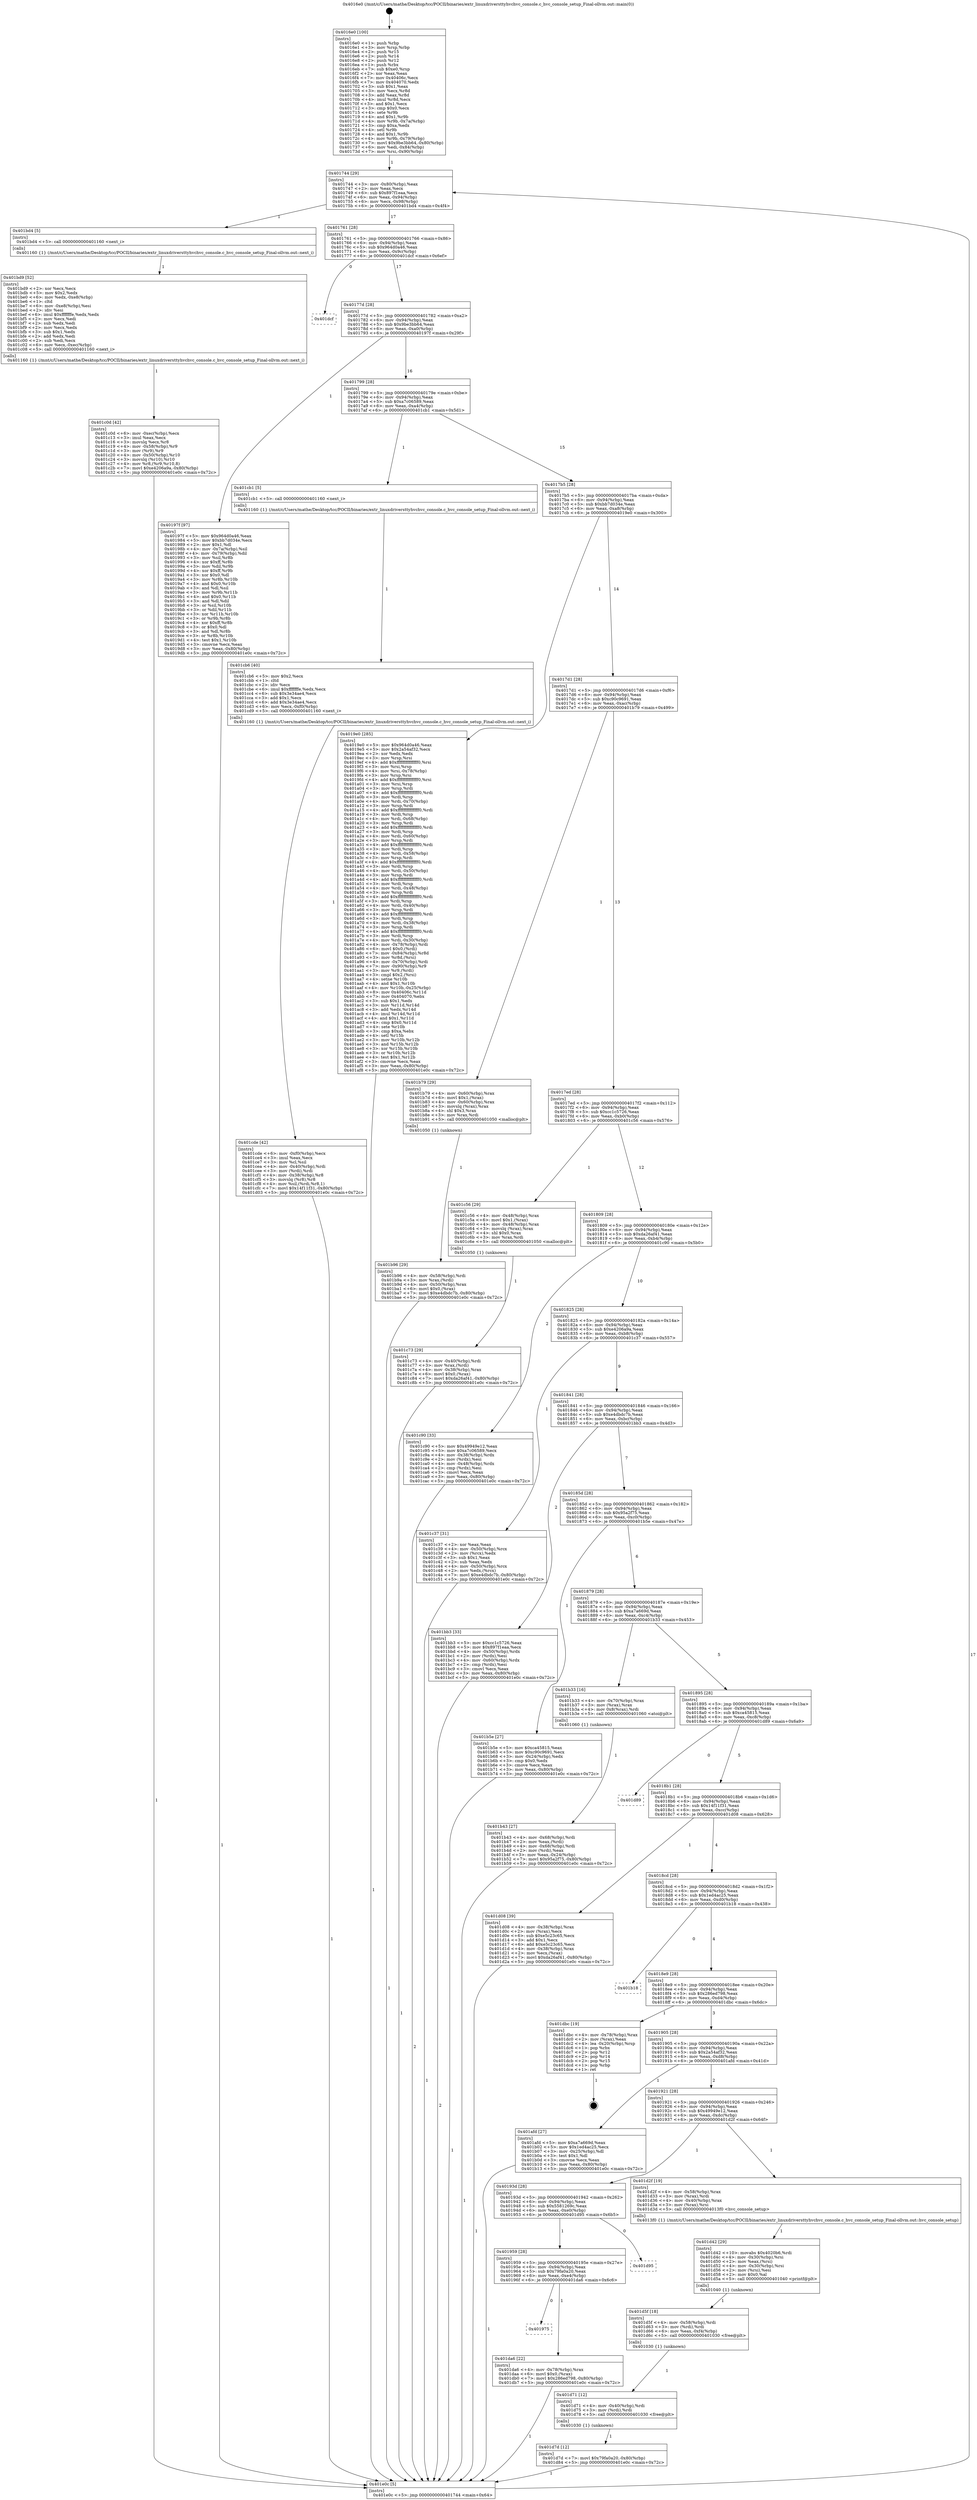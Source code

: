 digraph "0x4016e0" {
  label = "0x4016e0 (/mnt/c/Users/mathe/Desktop/tcc/POCII/binaries/extr_linuxdriversttyhvchvc_console.c_hvc_console_setup_Final-ollvm.out::main(0))"
  labelloc = "t"
  node[shape=record]

  Entry [label="",width=0.3,height=0.3,shape=circle,fillcolor=black,style=filled]
  "0x401744" [label="{
     0x401744 [29]\l
     | [instrs]\l
     &nbsp;&nbsp;0x401744 \<+3\>: mov -0x80(%rbp),%eax\l
     &nbsp;&nbsp;0x401747 \<+2\>: mov %eax,%ecx\l
     &nbsp;&nbsp;0x401749 \<+6\>: sub $0x897f1eaa,%ecx\l
     &nbsp;&nbsp;0x40174f \<+6\>: mov %eax,-0x94(%rbp)\l
     &nbsp;&nbsp;0x401755 \<+6\>: mov %ecx,-0x98(%rbp)\l
     &nbsp;&nbsp;0x40175b \<+6\>: je 0000000000401bd4 \<main+0x4f4\>\l
  }"]
  "0x401bd4" [label="{
     0x401bd4 [5]\l
     | [instrs]\l
     &nbsp;&nbsp;0x401bd4 \<+5\>: call 0000000000401160 \<next_i\>\l
     | [calls]\l
     &nbsp;&nbsp;0x401160 \{1\} (/mnt/c/Users/mathe/Desktop/tcc/POCII/binaries/extr_linuxdriversttyhvchvc_console.c_hvc_console_setup_Final-ollvm.out::next_i)\l
  }"]
  "0x401761" [label="{
     0x401761 [28]\l
     | [instrs]\l
     &nbsp;&nbsp;0x401761 \<+5\>: jmp 0000000000401766 \<main+0x86\>\l
     &nbsp;&nbsp;0x401766 \<+6\>: mov -0x94(%rbp),%eax\l
     &nbsp;&nbsp;0x40176c \<+5\>: sub $0x964d0a46,%eax\l
     &nbsp;&nbsp;0x401771 \<+6\>: mov %eax,-0x9c(%rbp)\l
     &nbsp;&nbsp;0x401777 \<+6\>: je 0000000000401dcf \<main+0x6ef\>\l
  }"]
  Exit [label="",width=0.3,height=0.3,shape=circle,fillcolor=black,style=filled,peripheries=2]
  "0x401dcf" [label="{
     0x401dcf\l
  }", style=dashed]
  "0x40177d" [label="{
     0x40177d [28]\l
     | [instrs]\l
     &nbsp;&nbsp;0x40177d \<+5\>: jmp 0000000000401782 \<main+0xa2\>\l
     &nbsp;&nbsp;0x401782 \<+6\>: mov -0x94(%rbp),%eax\l
     &nbsp;&nbsp;0x401788 \<+5\>: sub $0x9be3bb64,%eax\l
     &nbsp;&nbsp;0x40178d \<+6\>: mov %eax,-0xa0(%rbp)\l
     &nbsp;&nbsp;0x401793 \<+6\>: je 000000000040197f \<main+0x29f\>\l
  }"]
  "0x401975" [label="{
     0x401975\l
  }", style=dashed]
  "0x40197f" [label="{
     0x40197f [97]\l
     | [instrs]\l
     &nbsp;&nbsp;0x40197f \<+5\>: mov $0x964d0a46,%eax\l
     &nbsp;&nbsp;0x401984 \<+5\>: mov $0xbb7d034e,%ecx\l
     &nbsp;&nbsp;0x401989 \<+2\>: mov $0x1,%dl\l
     &nbsp;&nbsp;0x40198b \<+4\>: mov -0x7a(%rbp),%sil\l
     &nbsp;&nbsp;0x40198f \<+4\>: mov -0x79(%rbp),%dil\l
     &nbsp;&nbsp;0x401993 \<+3\>: mov %sil,%r8b\l
     &nbsp;&nbsp;0x401996 \<+4\>: xor $0xff,%r8b\l
     &nbsp;&nbsp;0x40199a \<+3\>: mov %dil,%r9b\l
     &nbsp;&nbsp;0x40199d \<+4\>: xor $0xff,%r9b\l
     &nbsp;&nbsp;0x4019a1 \<+3\>: xor $0x0,%dl\l
     &nbsp;&nbsp;0x4019a4 \<+3\>: mov %r8b,%r10b\l
     &nbsp;&nbsp;0x4019a7 \<+4\>: and $0x0,%r10b\l
     &nbsp;&nbsp;0x4019ab \<+3\>: and %dl,%sil\l
     &nbsp;&nbsp;0x4019ae \<+3\>: mov %r9b,%r11b\l
     &nbsp;&nbsp;0x4019b1 \<+4\>: and $0x0,%r11b\l
     &nbsp;&nbsp;0x4019b5 \<+3\>: and %dl,%dil\l
     &nbsp;&nbsp;0x4019b8 \<+3\>: or %sil,%r10b\l
     &nbsp;&nbsp;0x4019bb \<+3\>: or %dil,%r11b\l
     &nbsp;&nbsp;0x4019be \<+3\>: xor %r11b,%r10b\l
     &nbsp;&nbsp;0x4019c1 \<+3\>: or %r9b,%r8b\l
     &nbsp;&nbsp;0x4019c4 \<+4\>: xor $0xff,%r8b\l
     &nbsp;&nbsp;0x4019c8 \<+3\>: or $0x0,%dl\l
     &nbsp;&nbsp;0x4019cb \<+3\>: and %dl,%r8b\l
     &nbsp;&nbsp;0x4019ce \<+3\>: or %r8b,%r10b\l
     &nbsp;&nbsp;0x4019d1 \<+4\>: test $0x1,%r10b\l
     &nbsp;&nbsp;0x4019d5 \<+3\>: cmovne %ecx,%eax\l
     &nbsp;&nbsp;0x4019d8 \<+3\>: mov %eax,-0x80(%rbp)\l
     &nbsp;&nbsp;0x4019db \<+5\>: jmp 0000000000401e0c \<main+0x72c\>\l
  }"]
  "0x401799" [label="{
     0x401799 [28]\l
     | [instrs]\l
     &nbsp;&nbsp;0x401799 \<+5\>: jmp 000000000040179e \<main+0xbe\>\l
     &nbsp;&nbsp;0x40179e \<+6\>: mov -0x94(%rbp),%eax\l
     &nbsp;&nbsp;0x4017a4 \<+5\>: sub $0xa7c06589,%eax\l
     &nbsp;&nbsp;0x4017a9 \<+6\>: mov %eax,-0xa4(%rbp)\l
     &nbsp;&nbsp;0x4017af \<+6\>: je 0000000000401cb1 \<main+0x5d1\>\l
  }"]
  "0x401e0c" [label="{
     0x401e0c [5]\l
     | [instrs]\l
     &nbsp;&nbsp;0x401e0c \<+5\>: jmp 0000000000401744 \<main+0x64\>\l
  }"]
  "0x4016e0" [label="{
     0x4016e0 [100]\l
     | [instrs]\l
     &nbsp;&nbsp;0x4016e0 \<+1\>: push %rbp\l
     &nbsp;&nbsp;0x4016e1 \<+3\>: mov %rsp,%rbp\l
     &nbsp;&nbsp;0x4016e4 \<+2\>: push %r15\l
     &nbsp;&nbsp;0x4016e6 \<+2\>: push %r14\l
     &nbsp;&nbsp;0x4016e8 \<+2\>: push %r12\l
     &nbsp;&nbsp;0x4016ea \<+1\>: push %rbx\l
     &nbsp;&nbsp;0x4016eb \<+7\>: sub $0xe0,%rsp\l
     &nbsp;&nbsp;0x4016f2 \<+2\>: xor %eax,%eax\l
     &nbsp;&nbsp;0x4016f4 \<+7\>: mov 0x40406c,%ecx\l
     &nbsp;&nbsp;0x4016fb \<+7\>: mov 0x404070,%edx\l
     &nbsp;&nbsp;0x401702 \<+3\>: sub $0x1,%eax\l
     &nbsp;&nbsp;0x401705 \<+3\>: mov %ecx,%r8d\l
     &nbsp;&nbsp;0x401708 \<+3\>: add %eax,%r8d\l
     &nbsp;&nbsp;0x40170b \<+4\>: imul %r8d,%ecx\l
     &nbsp;&nbsp;0x40170f \<+3\>: and $0x1,%ecx\l
     &nbsp;&nbsp;0x401712 \<+3\>: cmp $0x0,%ecx\l
     &nbsp;&nbsp;0x401715 \<+4\>: sete %r9b\l
     &nbsp;&nbsp;0x401719 \<+4\>: and $0x1,%r9b\l
     &nbsp;&nbsp;0x40171d \<+4\>: mov %r9b,-0x7a(%rbp)\l
     &nbsp;&nbsp;0x401721 \<+3\>: cmp $0xa,%edx\l
     &nbsp;&nbsp;0x401724 \<+4\>: setl %r9b\l
     &nbsp;&nbsp;0x401728 \<+4\>: and $0x1,%r9b\l
     &nbsp;&nbsp;0x40172c \<+4\>: mov %r9b,-0x79(%rbp)\l
     &nbsp;&nbsp;0x401730 \<+7\>: movl $0x9be3bb64,-0x80(%rbp)\l
     &nbsp;&nbsp;0x401737 \<+6\>: mov %edi,-0x84(%rbp)\l
     &nbsp;&nbsp;0x40173d \<+7\>: mov %rsi,-0x90(%rbp)\l
  }"]
  "0x401da6" [label="{
     0x401da6 [22]\l
     | [instrs]\l
     &nbsp;&nbsp;0x401da6 \<+4\>: mov -0x78(%rbp),%rax\l
     &nbsp;&nbsp;0x401daa \<+6\>: movl $0x0,(%rax)\l
     &nbsp;&nbsp;0x401db0 \<+7\>: movl $0x286ed798,-0x80(%rbp)\l
     &nbsp;&nbsp;0x401db7 \<+5\>: jmp 0000000000401e0c \<main+0x72c\>\l
  }"]
  "0x401cb1" [label="{
     0x401cb1 [5]\l
     | [instrs]\l
     &nbsp;&nbsp;0x401cb1 \<+5\>: call 0000000000401160 \<next_i\>\l
     | [calls]\l
     &nbsp;&nbsp;0x401160 \{1\} (/mnt/c/Users/mathe/Desktop/tcc/POCII/binaries/extr_linuxdriversttyhvchvc_console.c_hvc_console_setup_Final-ollvm.out::next_i)\l
  }"]
  "0x4017b5" [label="{
     0x4017b5 [28]\l
     | [instrs]\l
     &nbsp;&nbsp;0x4017b5 \<+5\>: jmp 00000000004017ba \<main+0xda\>\l
     &nbsp;&nbsp;0x4017ba \<+6\>: mov -0x94(%rbp),%eax\l
     &nbsp;&nbsp;0x4017c0 \<+5\>: sub $0xbb7d034e,%eax\l
     &nbsp;&nbsp;0x4017c5 \<+6\>: mov %eax,-0xa8(%rbp)\l
     &nbsp;&nbsp;0x4017cb \<+6\>: je 00000000004019e0 \<main+0x300\>\l
  }"]
  "0x401959" [label="{
     0x401959 [28]\l
     | [instrs]\l
     &nbsp;&nbsp;0x401959 \<+5\>: jmp 000000000040195e \<main+0x27e\>\l
     &nbsp;&nbsp;0x40195e \<+6\>: mov -0x94(%rbp),%eax\l
     &nbsp;&nbsp;0x401964 \<+5\>: sub $0x79fa0a20,%eax\l
     &nbsp;&nbsp;0x401969 \<+6\>: mov %eax,-0xe4(%rbp)\l
     &nbsp;&nbsp;0x40196f \<+6\>: je 0000000000401da6 \<main+0x6c6\>\l
  }"]
  "0x4019e0" [label="{
     0x4019e0 [285]\l
     | [instrs]\l
     &nbsp;&nbsp;0x4019e0 \<+5\>: mov $0x964d0a46,%eax\l
     &nbsp;&nbsp;0x4019e5 \<+5\>: mov $0x2a54af32,%ecx\l
     &nbsp;&nbsp;0x4019ea \<+2\>: xor %edx,%edx\l
     &nbsp;&nbsp;0x4019ec \<+3\>: mov %rsp,%rsi\l
     &nbsp;&nbsp;0x4019ef \<+4\>: add $0xfffffffffffffff0,%rsi\l
     &nbsp;&nbsp;0x4019f3 \<+3\>: mov %rsi,%rsp\l
     &nbsp;&nbsp;0x4019f6 \<+4\>: mov %rsi,-0x78(%rbp)\l
     &nbsp;&nbsp;0x4019fa \<+3\>: mov %rsp,%rsi\l
     &nbsp;&nbsp;0x4019fd \<+4\>: add $0xfffffffffffffff0,%rsi\l
     &nbsp;&nbsp;0x401a01 \<+3\>: mov %rsi,%rsp\l
     &nbsp;&nbsp;0x401a04 \<+3\>: mov %rsp,%rdi\l
     &nbsp;&nbsp;0x401a07 \<+4\>: add $0xfffffffffffffff0,%rdi\l
     &nbsp;&nbsp;0x401a0b \<+3\>: mov %rdi,%rsp\l
     &nbsp;&nbsp;0x401a0e \<+4\>: mov %rdi,-0x70(%rbp)\l
     &nbsp;&nbsp;0x401a12 \<+3\>: mov %rsp,%rdi\l
     &nbsp;&nbsp;0x401a15 \<+4\>: add $0xfffffffffffffff0,%rdi\l
     &nbsp;&nbsp;0x401a19 \<+3\>: mov %rdi,%rsp\l
     &nbsp;&nbsp;0x401a1c \<+4\>: mov %rdi,-0x68(%rbp)\l
     &nbsp;&nbsp;0x401a20 \<+3\>: mov %rsp,%rdi\l
     &nbsp;&nbsp;0x401a23 \<+4\>: add $0xfffffffffffffff0,%rdi\l
     &nbsp;&nbsp;0x401a27 \<+3\>: mov %rdi,%rsp\l
     &nbsp;&nbsp;0x401a2a \<+4\>: mov %rdi,-0x60(%rbp)\l
     &nbsp;&nbsp;0x401a2e \<+3\>: mov %rsp,%rdi\l
     &nbsp;&nbsp;0x401a31 \<+4\>: add $0xfffffffffffffff0,%rdi\l
     &nbsp;&nbsp;0x401a35 \<+3\>: mov %rdi,%rsp\l
     &nbsp;&nbsp;0x401a38 \<+4\>: mov %rdi,-0x58(%rbp)\l
     &nbsp;&nbsp;0x401a3c \<+3\>: mov %rsp,%rdi\l
     &nbsp;&nbsp;0x401a3f \<+4\>: add $0xfffffffffffffff0,%rdi\l
     &nbsp;&nbsp;0x401a43 \<+3\>: mov %rdi,%rsp\l
     &nbsp;&nbsp;0x401a46 \<+4\>: mov %rdi,-0x50(%rbp)\l
     &nbsp;&nbsp;0x401a4a \<+3\>: mov %rsp,%rdi\l
     &nbsp;&nbsp;0x401a4d \<+4\>: add $0xfffffffffffffff0,%rdi\l
     &nbsp;&nbsp;0x401a51 \<+3\>: mov %rdi,%rsp\l
     &nbsp;&nbsp;0x401a54 \<+4\>: mov %rdi,-0x48(%rbp)\l
     &nbsp;&nbsp;0x401a58 \<+3\>: mov %rsp,%rdi\l
     &nbsp;&nbsp;0x401a5b \<+4\>: add $0xfffffffffffffff0,%rdi\l
     &nbsp;&nbsp;0x401a5f \<+3\>: mov %rdi,%rsp\l
     &nbsp;&nbsp;0x401a62 \<+4\>: mov %rdi,-0x40(%rbp)\l
     &nbsp;&nbsp;0x401a66 \<+3\>: mov %rsp,%rdi\l
     &nbsp;&nbsp;0x401a69 \<+4\>: add $0xfffffffffffffff0,%rdi\l
     &nbsp;&nbsp;0x401a6d \<+3\>: mov %rdi,%rsp\l
     &nbsp;&nbsp;0x401a70 \<+4\>: mov %rdi,-0x38(%rbp)\l
     &nbsp;&nbsp;0x401a74 \<+3\>: mov %rsp,%rdi\l
     &nbsp;&nbsp;0x401a77 \<+4\>: add $0xfffffffffffffff0,%rdi\l
     &nbsp;&nbsp;0x401a7b \<+3\>: mov %rdi,%rsp\l
     &nbsp;&nbsp;0x401a7e \<+4\>: mov %rdi,-0x30(%rbp)\l
     &nbsp;&nbsp;0x401a82 \<+4\>: mov -0x78(%rbp),%rdi\l
     &nbsp;&nbsp;0x401a86 \<+6\>: movl $0x0,(%rdi)\l
     &nbsp;&nbsp;0x401a8c \<+7\>: mov -0x84(%rbp),%r8d\l
     &nbsp;&nbsp;0x401a93 \<+3\>: mov %r8d,(%rsi)\l
     &nbsp;&nbsp;0x401a96 \<+4\>: mov -0x70(%rbp),%rdi\l
     &nbsp;&nbsp;0x401a9a \<+7\>: mov -0x90(%rbp),%r9\l
     &nbsp;&nbsp;0x401aa1 \<+3\>: mov %r9,(%rdi)\l
     &nbsp;&nbsp;0x401aa4 \<+3\>: cmpl $0x2,(%rsi)\l
     &nbsp;&nbsp;0x401aa7 \<+4\>: setne %r10b\l
     &nbsp;&nbsp;0x401aab \<+4\>: and $0x1,%r10b\l
     &nbsp;&nbsp;0x401aaf \<+4\>: mov %r10b,-0x25(%rbp)\l
     &nbsp;&nbsp;0x401ab3 \<+8\>: mov 0x40406c,%r11d\l
     &nbsp;&nbsp;0x401abb \<+7\>: mov 0x404070,%ebx\l
     &nbsp;&nbsp;0x401ac2 \<+3\>: sub $0x1,%edx\l
     &nbsp;&nbsp;0x401ac5 \<+3\>: mov %r11d,%r14d\l
     &nbsp;&nbsp;0x401ac8 \<+3\>: add %edx,%r14d\l
     &nbsp;&nbsp;0x401acb \<+4\>: imul %r14d,%r11d\l
     &nbsp;&nbsp;0x401acf \<+4\>: and $0x1,%r11d\l
     &nbsp;&nbsp;0x401ad3 \<+4\>: cmp $0x0,%r11d\l
     &nbsp;&nbsp;0x401ad7 \<+4\>: sete %r10b\l
     &nbsp;&nbsp;0x401adb \<+3\>: cmp $0xa,%ebx\l
     &nbsp;&nbsp;0x401ade \<+4\>: setl %r15b\l
     &nbsp;&nbsp;0x401ae2 \<+3\>: mov %r10b,%r12b\l
     &nbsp;&nbsp;0x401ae5 \<+3\>: and %r15b,%r12b\l
     &nbsp;&nbsp;0x401ae8 \<+3\>: xor %r15b,%r10b\l
     &nbsp;&nbsp;0x401aeb \<+3\>: or %r10b,%r12b\l
     &nbsp;&nbsp;0x401aee \<+4\>: test $0x1,%r12b\l
     &nbsp;&nbsp;0x401af2 \<+3\>: cmovne %ecx,%eax\l
     &nbsp;&nbsp;0x401af5 \<+3\>: mov %eax,-0x80(%rbp)\l
     &nbsp;&nbsp;0x401af8 \<+5\>: jmp 0000000000401e0c \<main+0x72c\>\l
  }"]
  "0x4017d1" [label="{
     0x4017d1 [28]\l
     | [instrs]\l
     &nbsp;&nbsp;0x4017d1 \<+5\>: jmp 00000000004017d6 \<main+0xf6\>\l
     &nbsp;&nbsp;0x4017d6 \<+6\>: mov -0x94(%rbp),%eax\l
     &nbsp;&nbsp;0x4017dc \<+5\>: sub $0xc90c9691,%eax\l
     &nbsp;&nbsp;0x4017e1 \<+6\>: mov %eax,-0xac(%rbp)\l
     &nbsp;&nbsp;0x4017e7 \<+6\>: je 0000000000401b79 \<main+0x499\>\l
  }"]
  "0x401d95" [label="{
     0x401d95\l
  }", style=dashed]
  "0x401d7d" [label="{
     0x401d7d [12]\l
     | [instrs]\l
     &nbsp;&nbsp;0x401d7d \<+7\>: movl $0x79fa0a20,-0x80(%rbp)\l
     &nbsp;&nbsp;0x401d84 \<+5\>: jmp 0000000000401e0c \<main+0x72c\>\l
  }"]
  "0x401b79" [label="{
     0x401b79 [29]\l
     | [instrs]\l
     &nbsp;&nbsp;0x401b79 \<+4\>: mov -0x60(%rbp),%rax\l
     &nbsp;&nbsp;0x401b7d \<+6\>: movl $0x1,(%rax)\l
     &nbsp;&nbsp;0x401b83 \<+4\>: mov -0x60(%rbp),%rax\l
     &nbsp;&nbsp;0x401b87 \<+3\>: movslq (%rax),%rax\l
     &nbsp;&nbsp;0x401b8a \<+4\>: shl $0x3,%rax\l
     &nbsp;&nbsp;0x401b8e \<+3\>: mov %rax,%rdi\l
     &nbsp;&nbsp;0x401b91 \<+5\>: call 0000000000401050 \<malloc@plt\>\l
     | [calls]\l
     &nbsp;&nbsp;0x401050 \{1\} (unknown)\l
  }"]
  "0x4017ed" [label="{
     0x4017ed [28]\l
     | [instrs]\l
     &nbsp;&nbsp;0x4017ed \<+5\>: jmp 00000000004017f2 \<main+0x112\>\l
     &nbsp;&nbsp;0x4017f2 \<+6\>: mov -0x94(%rbp),%eax\l
     &nbsp;&nbsp;0x4017f8 \<+5\>: sub $0xcc1c5726,%eax\l
     &nbsp;&nbsp;0x4017fd \<+6\>: mov %eax,-0xb0(%rbp)\l
     &nbsp;&nbsp;0x401803 \<+6\>: je 0000000000401c56 \<main+0x576\>\l
  }"]
  "0x401d71" [label="{
     0x401d71 [12]\l
     | [instrs]\l
     &nbsp;&nbsp;0x401d71 \<+4\>: mov -0x40(%rbp),%rdi\l
     &nbsp;&nbsp;0x401d75 \<+3\>: mov (%rdi),%rdi\l
     &nbsp;&nbsp;0x401d78 \<+5\>: call 0000000000401030 \<free@plt\>\l
     | [calls]\l
     &nbsp;&nbsp;0x401030 \{1\} (unknown)\l
  }"]
  "0x401c56" [label="{
     0x401c56 [29]\l
     | [instrs]\l
     &nbsp;&nbsp;0x401c56 \<+4\>: mov -0x48(%rbp),%rax\l
     &nbsp;&nbsp;0x401c5a \<+6\>: movl $0x1,(%rax)\l
     &nbsp;&nbsp;0x401c60 \<+4\>: mov -0x48(%rbp),%rax\l
     &nbsp;&nbsp;0x401c64 \<+3\>: movslq (%rax),%rax\l
     &nbsp;&nbsp;0x401c67 \<+4\>: shl $0x0,%rax\l
     &nbsp;&nbsp;0x401c6b \<+3\>: mov %rax,%rdi\l
     &nbsp;&nbsp;0x401c6e \<+5\>: call 0000000000401050 \<malloc@plt\>\l
     | [calls]\l
     &nbsp;&nbsp;0x401050 \{1\} (unknown)\l
  }"]
  "0x401809" [label="{
     0x401809 [28]\l
     | [instrs]\l
     &nbsp;&nbsp;0x401809 \<+5\>: jmp 000000000040180e \<main+0x12e\>\l
     &nbsp;&nbsp;0x40180e \<+6\>: mov -0x94(%rbp),%eax\l
     &nbsp;&nbsp;0x401814 \<+5\>: sub $0xda26af41,%eax\l
     &nbsp;&nbsp;0x401819 \<+6\>: mov %eax,-0xb4(%rbp)\l
     &nbsp;&nbsp;0x40181f \<+6\>: je 0000000000401c90 \<main+0x5b0\>\l
  }"]
  "0x401d5f" [label="{
     0x401d5f [18]\l
     | [instrs]\l
     &nbsp;&nbsp;0x401d5f \<+4\>: mov -0x58(%rbp),%rdi\l
     &nbsp;&nbsp;0x401d63 \<+3\>: mov (%rdi),%rdi\l
     &nbsp;&nbsp;0x401d66 \<+6\>: mov %eax,-0xf4(%rbp)\l
     &nbsp;&nbsp;0x401d6c \<+5\>: call 0000000000401030 \<free@plt\>\l
     | [calls]\l
     &nbsp;&nbsp;0x401030 \{1\} (unknown)\l
  }"]
  "0x401c90" [label="{
     0x401c90 [33]\l
     | [instrs]\l
     &nbsp;&nbsp;0x401c90 \<+5\>: mov $0x49949e12,%eax\l
     &nbsp;&nbsp;0x401c95 \<+5\>: mov $0xa7c06589,%ecx\l
     &nbsp;&nbsp;0x401c9a \<+4\>: mov -0x38(%rbp),%rdx\l
     &nbsp;&nbsp;0x401c9e \<+2\>: mov (%rdx),%esi\l
     &nbsp;&nbsp;0x401ca0 \<+4\>: mov -0x48(%rbp),%rdx\l
     &nbsp;&nbsp;0x401ca4 \<+2\>: cmp (%rdx),%esi\l
     &nbsp;&nbsp;0x401ca6 \<+3\>: cmovl %ecx,%eax\l
     &nbsp;&nbsp;0x401ca9 \<+3\>: mov %eax,-0x80(%rbp)\l
     &nbsp;&nbsp;0x401cac \<+5\>: jmp 0000000000401e0c \<main+0x72c\>\l
  }"]
  "0x401825" [label="{
     0x401825 [28]\l
     | [instrs]\l
     &nbsp;&nbsp;0x401825 \<+5\>: jmp 000000000040182a \<main+0x14a\>\l
     &nbsp;&nbsp;0x40182a \<+6\>: mov -0x94(%rbp),%eax\l
     &nbsp;&nbsp;0x401830 \<+5\>: sub $0xe4206a9a,%eax\l
     &nbsp;&nbsp;0x401835 \<+6\>: mov %eax,-0xb8(%rbp)\l
     &nbsp;&nbsp;0x40183b \<+6\>: je 0000000000401c37 \<main+0x557\>\l
  }"]
  "0x401d42" [label="{
     0x401d42 [29]\l
     | [instrs]\l
     &nbsp;&nbsp;0x401d42 \<+10\>: movabs $0x4020b6,%rdi\l
     &nbsp;&nbsp;0x401d4c \<+4\>: mov -0x30(%rbp),%rsi\l
     &nbsp;&nbsp;0x401d50 \<+2\>: mov %eax,(%rsi)\l
     &nbsp;&nbsp;0x401d52 \<+4\>: mov -0x30(%rbp),%rsi\l
     &nbsp;&nbsp;0x401d56 \<+2\>: mov (%rsi),%esi\l
     &nbsp;&nbsp;0x401d58 \<+2\>: mov $0x0,%al\l
     &nbsp;&nbsp;0x401d5a \<+5\>: call 0000000000401040 \<printf@plt\>\l
     | [calls]\l
     &nbsp;&nbsp;0x401040 \{1\} (unknown)\l
  }"]
  "0x401c37" [label="{
     0x401c37 [31]\l
     | [instrs]\l
     &nbsp;&nbsp;0x401c37 \<+2\>: xor %eax,%eax\l
     &nbsp;&nbsp;0x401c39 \<+4\>: mov -0x50(%rbp),%rcx\l
     &nbsp;&nbsp;0x401c3d \<+2\>: mov (%rcx),%edx\l
     &nbsp;&nbsp;0x401c3f \<+3\>: sub $0x1,%eax\l
     &nbsp;&nbsp;0x401c42 \<+2\>: sub %eax,%edx\l
     &nbsp;&nbsp;0x401c44 \<+4\>: mov -0x50(%rbp),%rcx\l
     &nbsp;&nbsp;0x401c48 \<+2\>: mov %edx,(%rcx)\l
     &nbsp;&nbsp;0x401c4a \<+7\>: movl $0xe4dbdc7b,-0x80(%rbp)\l
     &nbsp;&nbsp;0x401c51 \<+5\>: jmp 0000000000401e0c \<main+0x72c\>\l
  }"]
  "0x401841" [label="{
     0x401841 [28]\l
     | [instrs]\l
     &nbsp;&nbsp;0x401841 \<+5\>: jmp 0000000000401846 \<main+0x166\>\l
     &nbsp;&nbsp;0x401846 \<+6\>: mov -0x94(%rbp),%eax\l
     &nbsp;&nbsp;0x40184c \<+5\>: sub $0xe4dbdc7b,%eax\l
     &nbsp;&nbsp;0x401851 \<+6\>: mov %eax,-0xbc(%rbp)\l
     &nbsp;&nbsp;0x401857 \<+6\>: je 0000000000401bb3 \<main+0x4d3\>\l
  }"]
  "0x40193d" [label="{
     0x40193d [28]\l
     | [instrs]\l
     &nbsp;&nbsp;0x40193d \<+5\>: jmp 0000000000401942 \<main+0x262\>\l
     &nbsp;&nbsp;0x401942 \<+6\>: mov -0x94(%rbp),%eax\l
     &nbsp;&nbsp;0x401948 \<+5\>: sub $0x5581269c,%eax\l
     &nbsp;&nbsp;0x40194d \<+6\>: mov %eax,-0xe0(%rbp)\l
     &nbsp;&nbsp;0x401953 \<+6\>: je 0000000000401d95 \<main+0x6b5\>\l
  }"]
  "0x401bb3" [label="{
     0x401bb3 [33]\l
     | [instrs]\l
     &nbsp;&nbsp;0x401bb3 \<+5\>: mov $0xcc1c5726,%eax\l
     &nbsp;&nbsp;0x401bb8 \<+5\>: mov $0x897f1eaa,%ecx\l
     &nbsp;&nbsp;0x401bbd \<+4\>: mov -0x50(%rbp),%rdx\l
     &nbsp;&nbsp;0x401bc1 \<+2\>: mov (%rdx),%esi\l
     &nbsp;&nbsp;0x401bc3 \<+4\>: mov -0x60(%rbp),%rdx\l
     &nbsp;&nbsp;0x401bc7 \<+2\>: cmp (%rdx),%esi\l
     &nbsp;&nbsp;0x401bc9 \<+3\>: cmovl %ecx,%eax\l
     &nbsp;&nbsp;0x401bcc \<+3\>: mov %eax,-0x80(%rbp)\l
     &nbsp;&nbsp;0x401bcf \<+5\>: jmp 0000000000401e0c \<main+0x72c\>\l
  }"]
  "0x40185d" [label="{
     0x40185d [28]\l
     | [instrs]\l
     &nbsp;&nbsp;0x40185d \<+5\>: jmp 0000000000401862 \<main+0x182\>\l
     &nbsp;&nbsp;0x401862 \<+6\>: mov -0x94(%rbp),%eax\l
     &nbsp;&nbsp;0x401868 \<+5\>: sub $0x95a2f75,%eax\l
     &nbsp;&nbsp;0x40186d \<+6\>: mov %eax,-0xc0(%rbp)\l
     &nbsp;&nbsp;0x401873 \<+6\>: je 0000000000401b5e \<main+0x47e\>\l
  }"]
  "0x401d2f" [label="{
     0x401d2f [19]\l
     | [instrs]\l
     &nbsp;&nbsp;0x401d2f \<+4\>: mov -0x58(%rbp),%rax\l
     &nbsp;&nbsp;0x401d33 \<+3\>: mov (%rax),%rdi\l
     &nbsp;&nbsp;0x401d36 \<+4\>: mov -0x40(%rbp),%rax\l
     &nbsp;&nbsp;0x401d3a \<+3\>: mov (%rax),%rsi\l
     &nbsp;&nbsp;0x401d3d \<+5\>: call 00000000004013f0 \<hvc_console_setup\>\l
     | [calls]\l
     &nbsp;&nbsp;0x4013f0 \{1\} (/mnt/c/Users/mathe/Desktop/tcc/POCII/binaries/extr_linuxdriversttyhvchvc_console.c_hvc_console_setup_Final-ollvm.out::hvc_console_setup)\l
  }"]
  "0x401b5e" [label="{
     0x401b5e [27]\l
     | [instrs]\l
     &nbsp;&nbsp;0x401b5e \<+5\>: mov $0xca45815,%eax\l
     &nbsp;&nbsp;0x401b63 \<+5\>: mov $0xc90c9691,%ecx\l
     &nbsp;&nbsp;0x401b68 \<+3\>: mov -0x24(%rbp),%edx\l
     &nbsp;&nbsp;0x401b6b \<+3\>: cmp $0x0,%edx\l
     &nbsp;&nbsp;0x401b6e \<+3\>: cmove %ecx,%eax\l
     &nbsp;&nbsp;0x401b71 \<+3\>: mov %eax,-0x80(%rbp)\l
     &nbsp;&nbsp;0x401b74 \<+5\>: jmp 0000000000401e0c \<main+0x72c\>\l
  }"]
  "0x401879" [label="{
     0x401879 [28]\l
     | [instrs]\l
     &nbsp;&nbsp;0x401879 \<+5\>: jmp 000000000040187e \<main+0x19e\>\l
     &nbsp;&nbsp;0x40187e \<+6\>: mov -0x94(%rbp),%eax\l
     &nbsp;&nbsp;0x401884 \<+5\>: sub $0xa7a669d,%eax\l
     &nbsp;&nbsp;0x401889 \<+6\>: mov %eax,-0xc4(%rbp)\l
     &nbsp;&nbsp;0x40188f \<+6\>: je 0000000000401b33 \<main+0x453\>\l
  }"]
  "0x401cde" [label="{
     0x401cde [42]\l
     | [instrs]\l
     &nbsp;&nbsp;0x401cde \<+6\>: mov -0xf0(%rbp),%ecx\l
     &nbsp;&nbsp;0x401ce4 \<+3\>: imul %eax,%ecx\l
     &nbsp;&nbsp;0x401ce7 \<+3\>: mov %cl,%sil\l
     &nbsp;&nbsp;0x401cea \<+4\>: mov -0x40(%rbp),%rdi\l
     &nbsp;&nbsp;0x401cee \<+3\>: mov (%rdi),%rdi\l
     &nbsp;&nbsp;0x401cf1 \<+4\>: mov -0x38(%rbp),%r8\l
     &nbsp;&nbsp;0x401cf5 \<+3\>: movslq (%r8),%r8\l
     &nbsp;&nbsp;0x401cf8 \<+4\>: mov %sil,(%rdi,%r8,1)\l
     &nbsp;&nbsp;0x401cfc \<+7\>: movl $0x14f11f31,-0x80(%rbp)\l
     &nbsp;&nbsp;0x401d03 \<+5\>: jmp 0000000000401e0c \<main+0x72c\>\l
  }"]
  "0x401b33" [label="{
     0x401b33 [16]\l
     | [instrs]\l
     &nbsp;&nbsp;0x401b33 \<+4\>: mov -0x70(%rbp),%rax\l
     &nbsp;&nbsp;0x401b37 \<+3\>: mov (%rax),%rax\l
     &nbsp;&nbsp;0x401b3a \<+4\>: mov 0x8(%rax),%rdi\l
     &nbsp;&nbsp;0x401b3e \<+5\>: call 0000000000401060 \<atoi@plt\>\l
     | [calls]\l
     &nbsp;&nbsp;0x401060 \{1\} (unknown)\l
  }"]
  "0x401895" [label="{
     0x401895 [28]\l
     | [instrs]\l
     &nbsp;&nbsp;0x401895 \<+5\>: jmp 000000000040189a \<main+0x1ba\>\l
     &nbsp;&nbsp;0x40189a \<+6\>: mov -0x94(%rbp),%eax\l
     &nbsp;&nbsp;0x4018a0 \<+5\>: sub $0xca45815,%eax\l
     &nbsp;&nbsp;0x4018a5 \<+6\>: mov %eax,-0xc8(%rbp)\l
     &nbsp;&nbsp;0x4018ab \<+6\>: je 0000000000401d89 \<main+0x6a9\>\l
  }"]
  "0x401cb6" [label="{
     0x401cb6 [40]\l
     | [instrs]\l
     &nbsp;&nbsp;0x401cb6 \<+5\>: mov $0x2,%ecx\l
     &nbsp;&nbsp;0x401cbb \<+1\>: cltd\l
     &nbsp;&nbsp;0x401cbc \<+2\>: idiv %ecx\l
     &nbsp;&nbsp;0x401cbe \<+6\>: imul $0xfffffffe,%edx,%ecx\l
     &nbsp;&nbsp;0x401cc4 \<+6\>: sub $0x3e34ae4,%ecx\l
     &nbsp;&nbsp;0x401cca \<+3\>: add $0x1,%ecx\l
     &nbsp;&nbsp;0x401ccd \<+6\>: add $0x3e34ae4,%ecx\l
     &nbsp;&nbsp;0x401cd3 \<+6\>: mov %ecx,-0xf0(%rbp)\l
     &nbsp;&nbsp;0x401cd9 \<+5\>: call 0000000000401160 \<next_i\>\l
     | [calls]\l
     &nbsp;&nbsp;0x401160 \{1\} (/mnt/c/Users/mathe/Desktop/tcc/POCII/binaries/extr_linuxdriversttyhvchvc_console.c_hvc_console_setup_Final-ollvm.out::next_i)\l
  }"]
  "0x401d89" [label="{
     0x401d89\l
  }", style=dashed]
  "0x4018b1" [label="{
     0x4018b1 [28]\l
     | [instrs]\l
     &nbsp;&nbsp;0x4018b1 \<+5\>: jmp 00000000004018b6 \<main+0x1d6\>\l
     &nbsp;&nbsp;0x4018b6 \<+6\>: mov -0x94(%rbp),%eax\l
     &nbsp;&nbsp;0x4018bc \<+5\>: sub $0x14f11f31,%eax\l
     &nbsp;&nbsp;0x4018c1 \<+6\>: mov %eax,-0xcc(%rbp)\l
     &nbsp;&nbsp;0x4018c7 \<+6\>: je 0000000000401d08 \<main+0x628\>\l
  }"]
  "0x401c73" [label="{
     0x401c73 [29]\l
     | [instrs]\l
     &nbsp;&nbsp;0x401c73 \<+4\>: mov -0x40(%rbp),%rdi\l
     &nbsp;&nbsp;0x401c77 \<+3\>: mov %rax,(%rdi)\l
     &nbsp;&nbsp;0x401c7a \<+4\>: mov -0x38(%rbp),%rax\l
     &nbsp;&nbsp;0x401c7e \<+6\>: movl $0x0,(%rax)\l
     &nbsp;&nbsp;0x401c84 \<+7\>: movl $0xda26af41,-0x80(%rbp)\l
     &nbsp;&nbsp;0x401c8b \<+5\>: jmp 0000000000401e0c \<main+0x72c\>\l
  }"]
  "0x401d08" [label="{
     0x401d08 [39]\l
     | [instrs]\l
     &nbsp;&nbsp;0x401d08 \<+4\>: mov -0x38(%rbp),%rax\l
     &nbsp;&nbsp;0x401d0c \<+2\>: mov (%rax),%ecx\l
     &nbsp;&nbsp;0x401d0e \<+6\>: sub $0xe5c23c65,%ecx\l
     &nbsp;&nbsp;0x401d14 \<+3\>: add $0x1,%ecx\l
     &nbsp;&nbsp;0x401d17 \<+6\>: add $0xe5c23c65,%ecx\l
     &nbsp;&nbsp;0x401d1d \<+4\>: mov -0x38(%rbp),%rax\l
     &nbsp;&nbsp;0x401d21 \<+2\>: mov %ecx,(%rax)\l
     &nbsp;&nbsp;0x401d23 \<+7\>: movl $0xda26af41,-0x80(%rbp)\l
     &nbsp;&nbsp;0x401d2a \<+5\>: jmp 0000000000401e0c \<main+0x72c\>\l
  }"]
  "0x4018cd" [label="{
     0x4018cd [28]\l
     | [instrs]\l
     &nbsp;&nbsp;0x4018cd \<+5\>: jmp 00000000004018d2 \<main+0x1f2\>\l
     &nbsp;&nbsp;0x4018d2 \<+6\>: mov -0x94(%rbp),%eax\l
     &nbsp;&nbsp;0x4018d8 \<+5\>: sub $0x1ed4ac25,%eax\l
     &nbsp;&nbsp;0x4018dd \<+6\>: mov %eax,-0xd0(%rbp)\l
     &nbsp;&nbsp;0x4018e3 \<+6\>: je 0000000000401b18 \<main+0x438\>\l
  }"]
  "0x401c0d" [label="{
     0x401c0d [42]\l
     | [instrs]\l
     &nbsp;&nbsp;0x401c0d \<+6\>: mov -0xec(%rbp),%ecx\l
     &nbsp;&nbsp;0x401c13 \<+3\>: imul %eax,%ecx\l
     &nbsp;&nbsp;0x401c16 \<+3\>: movslq %ecx,%r8\l
     &nbsp;&nbsp;0x401c19 \<+4\>: mov -0x58(%rbp),%r9\l
     &nbsp;&nbsp;0x401c1d \<+3\>: mov (%r9),%r9\l
     &nbsp;&nbsp;0x401c20 \<+4\>: mov -0x50(%rbp),%r10\l
     &nbsp;&nbsp;0x401c24 \<+3\>: movslq (%r10),%r10\l
     &nbsp;&nbsp;0x401c27 \<+4\>: mov %r8,(%r9,%r10,8)\l
     &nbsp;&nbsp;0x401c2b \<+7\>: movl $0xe4206a9a,-0x80(%rbp)\l
     &nbsp;&nbsp;0x401c32 \<+5\>: jmp 0000000000401e0c \<main+0x72c\>\l
  }"]
  "0x401b18" [label="{
     0x401b18\l
  }", style=dashed]
  "0x4018e9" [label="{
     0x4018e9 [28]\l
     | [instrs]\l
     &nbsp;&nbsp;0x4018e9 \<+5\>: jmp 00000000004018ee \<main+0x20e\>\l
     &nbsp;&nbsp;0x4018ee \<+6\>: mov -0x94(%rbp),%eax\l
     &nbsp;&nbsp;0x4018f4 \<+5\>: sub $0x286ed798,%eax\l
     &nbsp;&nbsp;0x4018f9 \<+6\>: mov %eax,-0xd4(%rbp)\l
     &nbsp;&nbsp;0x4018ff \<+6\>: je 0000000000401dbc \<main+0x6dc\>\l
  }"]
  "0x401bd9" [label="{
     0x401bd9 [52]\l
     | [instrs]\l
     &nbsp;&nbsp;0x401bd9 \<+2\>: xor %ecx,%ecx\l
     &nbsp;&nbsp;0x401bdb \<+5\>: mov $0x2,%edx\l
     &nbsp;&nbsp;0x401be0 \<+6\>: mov %edx,-0xe8(%rbp)\l
     &nbsp;&nbsp;0x401be6 \<+1\>: cltd\l
     &nbsp;&nbsp;0x401be7 \<+6\>: mov -0xe8(%rbp),%esi\l
     &nbsp;&nbsp;0x401bed \<+2\>: idiv %esi\l
     &nbsp;&nbsp;0x401bef \<+6\>: imul $0xfffffffe,%edx,%edx\l
     &nbsp;&nbsp;0x401bf5 \<+2\>: mov %ecx,%edi\l
     &nbsp;&nbsp;0x401bf7 \<+2\>: sub %edx,%edi\l
     &nbsp;&nbsp;0x401bf9 \<+2\>: mov %ecx,%edx\l
     &nbsp;&nbsp;0x401bfb \<+3\>: sub $0x1,%edx\l
     &nbsp;&nbsp;0x401bfe \<+2\>: add %edx,%edi\l
     &nbsp;&nbsp;0x401c00 \<+2\>: sub %edi,%ecx\l
     &nbsp;&nbsp;0x401c02 \<+6\>: mov %ecx,-0xec(%rbp)\l
     &nbsp;&nbsp;0x401c08 \<+5\>: call 0000000000401160 \<next_i\>\l
     | [calls]\l
     &nbsp;&nbsp;0x401160 \{1\} (/mnt/c/Users/mathe/Desktop/tcc/POCII/binaries/extr_linuxdriversttyhvchvc_console.c_hvc_console_setup_Final-ollvm.out::next_i)\l
  }"]
  "0x401dbc" [label="{
     0x401dbc [19]\l
     | [instrs]\l
     &nbsp;&nbsp;0x401dbc \<+4\>: mov -0x78(%rbp),%rax\l
     &nbsp;&nbsp;0x401dc0 \<+2\>: mov (%rax),%eax\l
     &nbsp;&nbsp;0x401dc2 \<+4\>: lea -0x20(%rbp),%rsp\l
     &nbsp;&nbsp;0x401dc6 \<+1\>: pop %rbx\l
     &nbsp;&nbsp;0x401dc7 \<+2\>: pop %r12\l
     &nbsp;&nbsp;0x401dc9 \<+2\>: pop %r14\l
     &nbsp;&nbsp;0x401dcb \<+2\>: pop %r15\l
     &nbsp;&nbsp;0x401dcd \<+1\>: pop %rbp\l
     &nbsp;&nbsp;0x401dce \<+1\>: ret\l
  }"]
  "0x401905" [label="{
     0x401905 [28]\l
     | [instrs]\l
     &nbsp;&nbsp;0x401905 \<+5\>: jmp 000000000040190a \<main+0x22a\>\l
     &nbsp;&nbsp;0x40190a \<+6\>: mov -0x94(%rbp),%eax\l
     &nbsp;&nbsp;0x401910 \<+5\>: sub $0x2a54af32,%eax\l
     &nbsp;&nbsp;0x401915 \<+6\>: mov %eax,-0xd8(%rbp)\l
     &nbsp;&nbsp;0x40191b \<+6\>: je 0000000000401afd \<main+0x41d\>\l
  }"]
  "0x401b96" [label="{
     0x401b96 [29]\l
     | [instrs]\l
     &nbsp;&nbsp;0x401b96 \<+4\>: mov -0x58(%rbp),%rdi\l
     &nbsp;&nbsp;0x401b9a \<+3\>: mov %rax,(%rdi)\l
     &nbsp;&nbsp;0x401b9d \<+4\>: mov -0x50(%rbp),%rax\l
     &nbsp;&nbsp;0x401ba1 \<+6\>: movl $0x0,(%rax)\l
     &nbsp;&nbsp;0x401ba7 \<+7\>: movl $0xe4dbdc7b,-0x80(%rbp)\l
     &nbsp;&nbsp;0x401bae \<+5\>: jmp 0000000000401e0c \<main+0x72c\>\l
  }"]
  "0x401afd" [label="{
     0x401afd [27]\l
     | [instrs]\l
     &nbsp;&nbsp;0x401afd \<+5\>: mov $0xa7a669d,%eax\l
     &nbsp;&nbsp;0x401b02 \<+5\>: mov $0x1ed4ac25,%ecx\l
     &nbsp;&nbsp;0x401b07 \<+3\>: mov -0x25(%rbp),%dl\l
     &nbsp;&nbsp;0x401b0a \<+3\>: test $0x1,%dl\l
     &nbsp;&nbsp;0x401b0d \<+3\>: cmovne %ecx,%eax\l
     &nbsp;&nbsp;0x401b10 \<+3\>: mov %eax,-0x80(%rbp)\l
     &nbsp;&nbsp;0x401b13 \<+5\>: jmp 0000000000401e0c \<main+0x72c\>\l
  }"]
  "0x401921" [label="{
     0x401921 [28]\l
     | [instrs]\l
     &nbsp;&nbsp;0x401921 \<+5\>: jmp 0000000000401926 \<main+0x246\>\l
     &nbsp;&nbsp;0x401926 \<+6\>: mov -0x94(%rbp),%eax\l
     &nbsp;&nbsp;0x40192c \<+5\>: sub $0x49949e12,%eax\l
     &nbsp;&nbsp;0x401931 \<+6\>: mov %eax,-0xdc(%rbp)\l
     &nbsp;&nbsp;0x401937 \<+6\>: je 0000000000401d2f \<main+0x64f\>\l
  }"]
  "0x401b43" [label="{
     0x401b43 [27]\l
     | [instrs]\l
     &nbsp;&nbsp;0x401b43 \<+4\>: mov -0x68(%rbp),%rdi\l
     &nbsp;&nbsp;0x401b47 \<+2\>: mov %eax,(%rdi)\l
     &nbsp;&nbsp;0x401b49 \<+4\>: mov -0x68(%rbp),%rdi\l
     &nbsp;&nbsp;0x401b4d \<+2\>: mov (%rdi),%eax\l
     &nbsp;&nbsp;0x401b4f \<+3\>: mov %eax,-0x24(%rbp)\l
     &nbsp;&nbsp;0x401b52 \<+7\>: movl $0x95a2f75,-0x80(%rbp)\l
     &nbsp;&nbsp;0x401b59 \<+5\>: jmp 0000000000401e0c \<main+0x72c\>\l
  }"]
  Entry -> "0x4016e0" [label=" 1"]
  "0x401744" -> "0x401bd4" [label=" 1"]
  "0x401744" -> "0x401761" [label=" 17"]
  "0x401dbc" -> Exit [label=" 1"]
  "0x401761" -> "0x401dcf" [label=" 0"]
  "0x401761" -> "0x40177d" [label=" 17"]
  "0x401da6" -> "0x401e0c" [label=" 1"]
  "0x40177d" -> "0x40197f" [label=" 1"]
  "0x40177d" -> "0x401799" [label=" 16"]
  "0x40197f" -> "0x401e0c" [label=" 1"]
  "0x4016e0" -> "0x401744" [label=" 1"]
  "0x401e0c" -> "0x401744" [label=" 17"]
  "0x401959" -> "0x401975" [label=" 0"]
  "0x401799" -> "0x401cb1" [label=" 1"]
  "0x401799" -> "0x4017b5" [label=" 15"]
  "0x401959" -> "0x401da6" [label=" 1"]
  "0x4017b5" -> "0x4019e0" [label=" 1"]
  "0x4017b5" -> "0x4017d1" [label=" 14"]
  "0x40193d" -> "0x401959" [label=" 1"]
  "0x4019e0" -> "0x401e0c" [label=" 1"]
  "0x40193d" -> "0x401d95" [label=" 0"]
  "0x4017d1" -> "0x401b79" [label=" 1"]
  "0x4017d1" -> "0x4017ed" [label=" 13"]
  "0x401d7d" -> "0x401e0c" [label=" 1"]
  "0x4017ed" -> "0x401c56" [label=" 1"]
  "0x4017ed" -> "0x401809" [label=" 12"]
  "0x401d71" -> "0x401d7d" [label=" 1"]
  "0x401809" -> "0x401c90" [label=" 2"]
  "0x401809" -> "0x401825" [label=" 10"]
  "0x401d5f" -> "0x401d71" [label=" 1"]
  "0x401825" -> "0x401c37" [label=" 1"]
  "0x401825" -> "0x401841" [label=" 9"]
  "0x401d42" -> "0x401d5f" [label=" 1"]
  "0x401841" -> "0x401bb3" [label=" 2"]
  "0x401841" -> "0x40185d" [label=" 7"]
  "0x401d2f" -> "0x401d42" [label=" 1"]
  "0x40185d" -> "0x401b5e" [label=" 1"]
  "0x40185d" -> "0x401879" [label=" 6"]
  "0x401921" -> "0x40193d" [label=" 1"]
  "0x401879" -> "0x401b33" [label=" 1"]
  "0x401879" -> "0x401895" [label=" 5"]
  "0x401921" -> "0x401d2f" [label=" 1"]
  "0x401895" -> "0x401d89" [label=" 0"]
  "0x401895" -> "0x4018b1" [label=" 5"]
  "0x401d08" -> "0x401e0c" [label=" 1"]
  "0x4018b1" -> "0x401d08" [label=" 1"]
  "0x4018b1" -> "0x4018cd" [label=" 4"]
  "0x401cde" -> "0x401e0c" [label=" 1"]
  "0x4018cd" -> "0x401b18" [label=" 0"]
  "0x4018cd" -> "0x4018e9" [label=" 4"]
  "0x401cb6" -> "0x401cde" [label=" 1"]
  "0x4018e9" -> "0x401dbc" [label=" 1"]
  "0x4018e9" -> "0x401905" [label=" 3"]
  "0x401cb1" -> "0x401cb6" [label=" 1"]
  "0x401905" -> "0x401afd" [label=" 1"]
  "0x401905" -> "0x401921" [label=" 2"]
  "0x401afd" -> "0x401e0c" [label=" 1"]
  "0x401b33" -> "0x401b43" [label=" 1"]
  "0x401b43" -> "0x401e0c" [label=" 1"]
  "0x401b5e" -> "0x401e0c" [label=" 1"]
  "0x401b79" -> "0x401b96" [label=" 1"]
  "0x401b96" -> "0x401e0c" [label=" 1"]
  "0x401bb3" -> "0x401e0c" [label=" 2"]
  "0x401bd4" -> "0x401bd9" [label=" 1"]
  "0x401bd9" -> "0x401c0d" [label=" 1"]
  "0x401c0d" -> "0x401e0c" [label=" 1"]
  "0x401c37" -> "0x401e0c" [label=" 1"]
  "0x401c56" -> "0x401c73" [label=" 1"]
  "0x401c73" -> "0x401e0c" [label=" 1"]
  "0x401c90" -> "0x401e0c" [label=" 2"]
}
